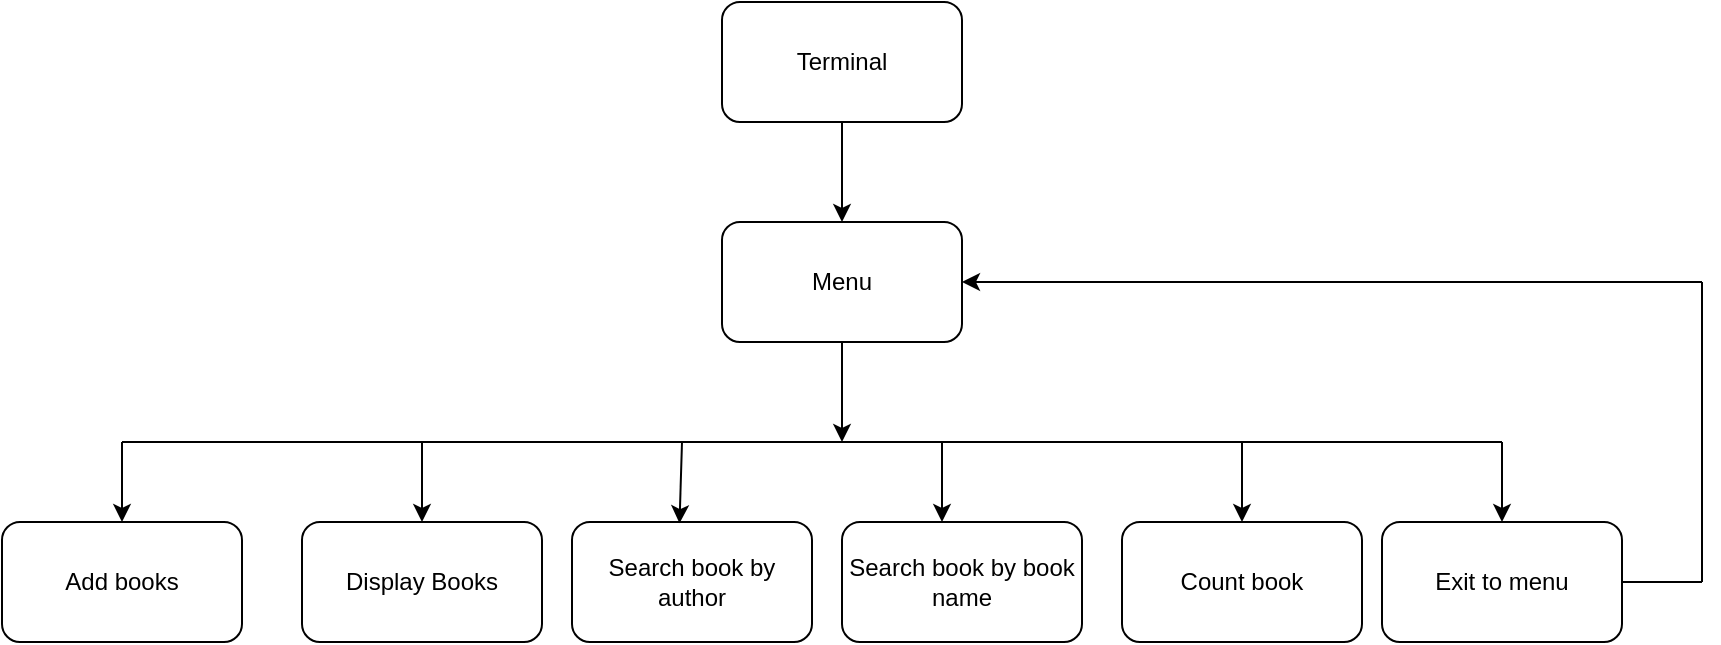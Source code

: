 <mxfile version="16.5.6" type="device"><diagram id="6I_DLOAQGFf6BhNWrPDp" name="Page-1"><mxGraphModel dx="1038" dy="547" grid="1" gridSize="10" guides="1" tooltips="1" connect="1" arrows="1" fold="1" page="1" pageScale="1" pageWidth="850" pageHeight="1100" math="0" shadow="0"><root><mxCell id="0"/><mxCell id="1" parent="0"/><mxCell id="aIEb16CGKKwaD9l8TBzS-12" value="" style="edgeStyle=orthogonalEdgeStyle;rounded=0;orthogonalLoop=1;jettySize=auto;html=1;" edge="1" parent="1" source="aIEb16CGKKwaD9l8TBzS-1" target="aIEb16CGKKwaD9l8TBzS-2"><mxGeometry relative="1" as="geometry"/></mxCell><mxCell id="aIEb16CGKKwaD9l8TBzS-1" value="Terminal" style="rounded=1;whiteSpace=wrap;html=1;" vertex="1" parent="1"><mxGeometry x="380" y="60" width="120" height="60" as="geometry"/></mxCell><mxCell id="aIEb16CGKKwaD9l8TBzS-2" value="Menu" style="rounded=1;whiteSpace=wrap;html=1;" vertex="1" parent="1"><mxGeometry x="380" y="170" width="120" height="60" as="geometry"/></mxCell><mxCell id="aIEb16CGKKwaD9l8TBzS-3" value="Add books" style="rounded=1;whiteSpace=wrap;html=1;" vertex="1" parent="1"><mxGeometry x="20" y="320" width="120" height="60" as="geometry"/></mxCell><mxCell id="aIEb16CGKKwaD9l8TBzS-4" value="Display Books" style="rounded=1;whiteSpace=wrap;html=1;" vertex="1" parent="1"><mxGeometry x="170" y="320" width="120" height="60" as="geometry"/></mxCell><mxCell id="aIEb16CGKKwaD9l8TBzS-5" value="Search book by author" style="rounded=1;whiteSpace=wrap;html=1;" vertex="1" parent="1"><mxGeometry x="305" y="320" width="120" height="60" as="geometry"/></mxCell><mxCell id="aIEb16CGKKwaD9l8TBzS-6" value="Search book by book name" style="rounded=1;whiteSpace=wrap;html=1;" vertex="1" parent="1"><mxGeometry x="440" y="320" width="120" height="60" as="geometry"/></mxCell><mxCell id="aIEb16CGKKwaD9l8TBzS-7" value="Count book" style="rounded=1;whiteSpace=wrap;html=1;" vertex="1" parent="1"><mxGeometry x="580" y="320" width="120" height="60" as="geometry"/></mxCell><mxCell id="aIEb16CGKKwaD9l8TBzS-8" value="Exit to menu" style="rounded=1;whiteSpace=wrap;html=1;" vertex="1" parent="1"><mxGeometry x="710" y="320" width="120" height="60" as="geometry"/></mxCell><mxCell id="aIEb16CGKKwaD9l8TBzS-14" value="" style="endArrow=none;html=1;rounded=0;" edge="1" parent="1"><mxGeometry width="50" height="50" relative="1" as="geometry"><mxPoint x="80" y="280" as="sourcePoint"/><mxPoint x="770" y="280" as="targetPoint"/></mxGeometry></mxCell><mxCell id="aIEb16CGKKwaD9l8TBzS-16" value="" style="endArrow=classic;html=1;rounded=0;entryX=0.5;entryY=0;entryDx=0;entryDy=0;" edge="1" parent="1" target="aIEb16CGKKwaD9l8TBzS-3"><mxGeometry width="50" height="50" relative="1" as="geometry"><mxPoint x="80" y="280" as="sourcePoint"/><mxPoint x="450" y="240" as="targetPoint"/><Array as="points"/></mxGeometry></mxCell><mxCell id="aIEb16CGKKwaD9l8TBzS-17" value="" style="endArrow=classic;html=1;rounded=0;entryX=0.5;entryY=0;entryDx=0;entryDy=0;" edge="1" parent="1" target="aIEb16CGKKwaD9l8TBzS-4"><mxGeometry width="50" height="50" relative="1" as="geometry"><mxPoint x="230" y="280" as="sourcePoint"/><mxPoint x="450" y="240" as="targetPoint"/></mxGeometry></mxCell><mxCell id="aIEb16CGKKwaD9l8TBzS-18" value="" style="endArrow=classic;html=1;rounded=0;entryX=0.448;entryY=0.01;entryDx=0;entryDy=0;entryPerimeter=0;" edge="1" parent="1" target="aIEb16CGKKwaD9l8TBzS-5"><mxGeometry width="50" height="50" relative="1" as="geometry"><mxPoint x="360" y="280" as="sourcePoint"/><mxPoint x="450" y="240" as="targetPoint"/></mxGeometry></mxCell><mxCell id="aIEb16CGKKwaD9l8TBzS-19" value="" style="endArrow=classic;html=1;rounded=0;" edge="1" parent="1"><mxGeometry width="50" height="50" relative="1" as="geometry"><mxPoint x="490" y="280" as="sourcePoint"/><mxPoint x="490" y="320" as="targetPoint"/></mxGeometry></mxCell><mxCell id="aIEb16CGKKwaD9l8TBzS-20" value="" style="endArrow=classic;html=1;rounded=0;entryX=0.5;entryY=0;entryDx=0;entryDy=0;" edge="1" parent="1" target="aIEb16CGKKwaD9l8TBzS-7"><mxGeometry width="50" height="50" relative="1" as="geometry"><mxPoint x="640" y="280" as="sourcePoint"/><mxPoint x="450" y="240" as="targetPoint"/></mxGeometry></mxCell><mxCell id="aIEb16CGKKwaD9l8TBzS-21" value="" style="endArrow=classic;html=1;rounded=0;entryX=0.5;entryY=0;entryDx=0;entryDy=0;" edge="1" parent="1" target="aIEb16CGKKwaD9l8TBzS-8"><mxGeometry width="50" height="50" relative="1" as="geometry"><mxPoint x="770" y="280" as="sourcePoint"/><mxPoint x="450" y="240" as="targetPoint"/></mxGeometry></mxCell><mxCell id="aIEb16CGKKwaD9l8TBzS-23" value="" style="endArrow=classic;html=1;rounded=0;exitX=0.5;exitY=1;exitDx=0;exitDy=0;" edge="1" parent="1" source="aIEb16CGKKwaD9l8TBzS-2"><mxGeometry width="50" height="50" relative="1" as="geometry"><mxPoint x="400" y="290" as="sourcePoint"/><mxPoint x="440" y="280" as="targetPoint"/></mxGeometry></mxCell><mxCell id="aIEb16CGKKwaD9l8TBzS-28" value="" style="endArrow=none;html=1;rounded=0;" edge="1" parent="1"><mxGeometry width="50" height="50" relative="1" as="geometry"><mxPoint x="830" y="350" as="sourcePoint"/><mxPoint x="870" y="350" as="targetPoint"/><Array as="points"><mxPoint x="830" y="350"/></Array></mxGeometry></mxCell><mxCell id="aIEb16CGKKwaD9l8TBzS-29" value="" style="endArrow=none;html=1;rounded=0;" edge="1" parent="1"><mxGeometry width="50" height="50" relative="1" as="geometry"><mxPoint x="870" y="350" as="sourcePoint"/><mxPoint x="870" y="200" as="targetPoint"/></mxGeometry></mxCell><mxCell id="aIEb16CGKKwaD9l8TBzS-30" value="" style="endArrow=classic;html=1;rounded=0;entryX=1;entryY=0.5;entryDx=0;entryDy=0;" edge="1" parent="1" target="aIEb16CGKKwaD9l8TBzS-2"><mxGeometry width="50" height="50" relative="1" as="geometry"><mxPoint x="870" y="200" as="sourcePoint"/><mxPoint x="450" y="240" as="targetPoint"/></mxGeometry></mxCell></root></mxGraphModel></diagram></mxfile>